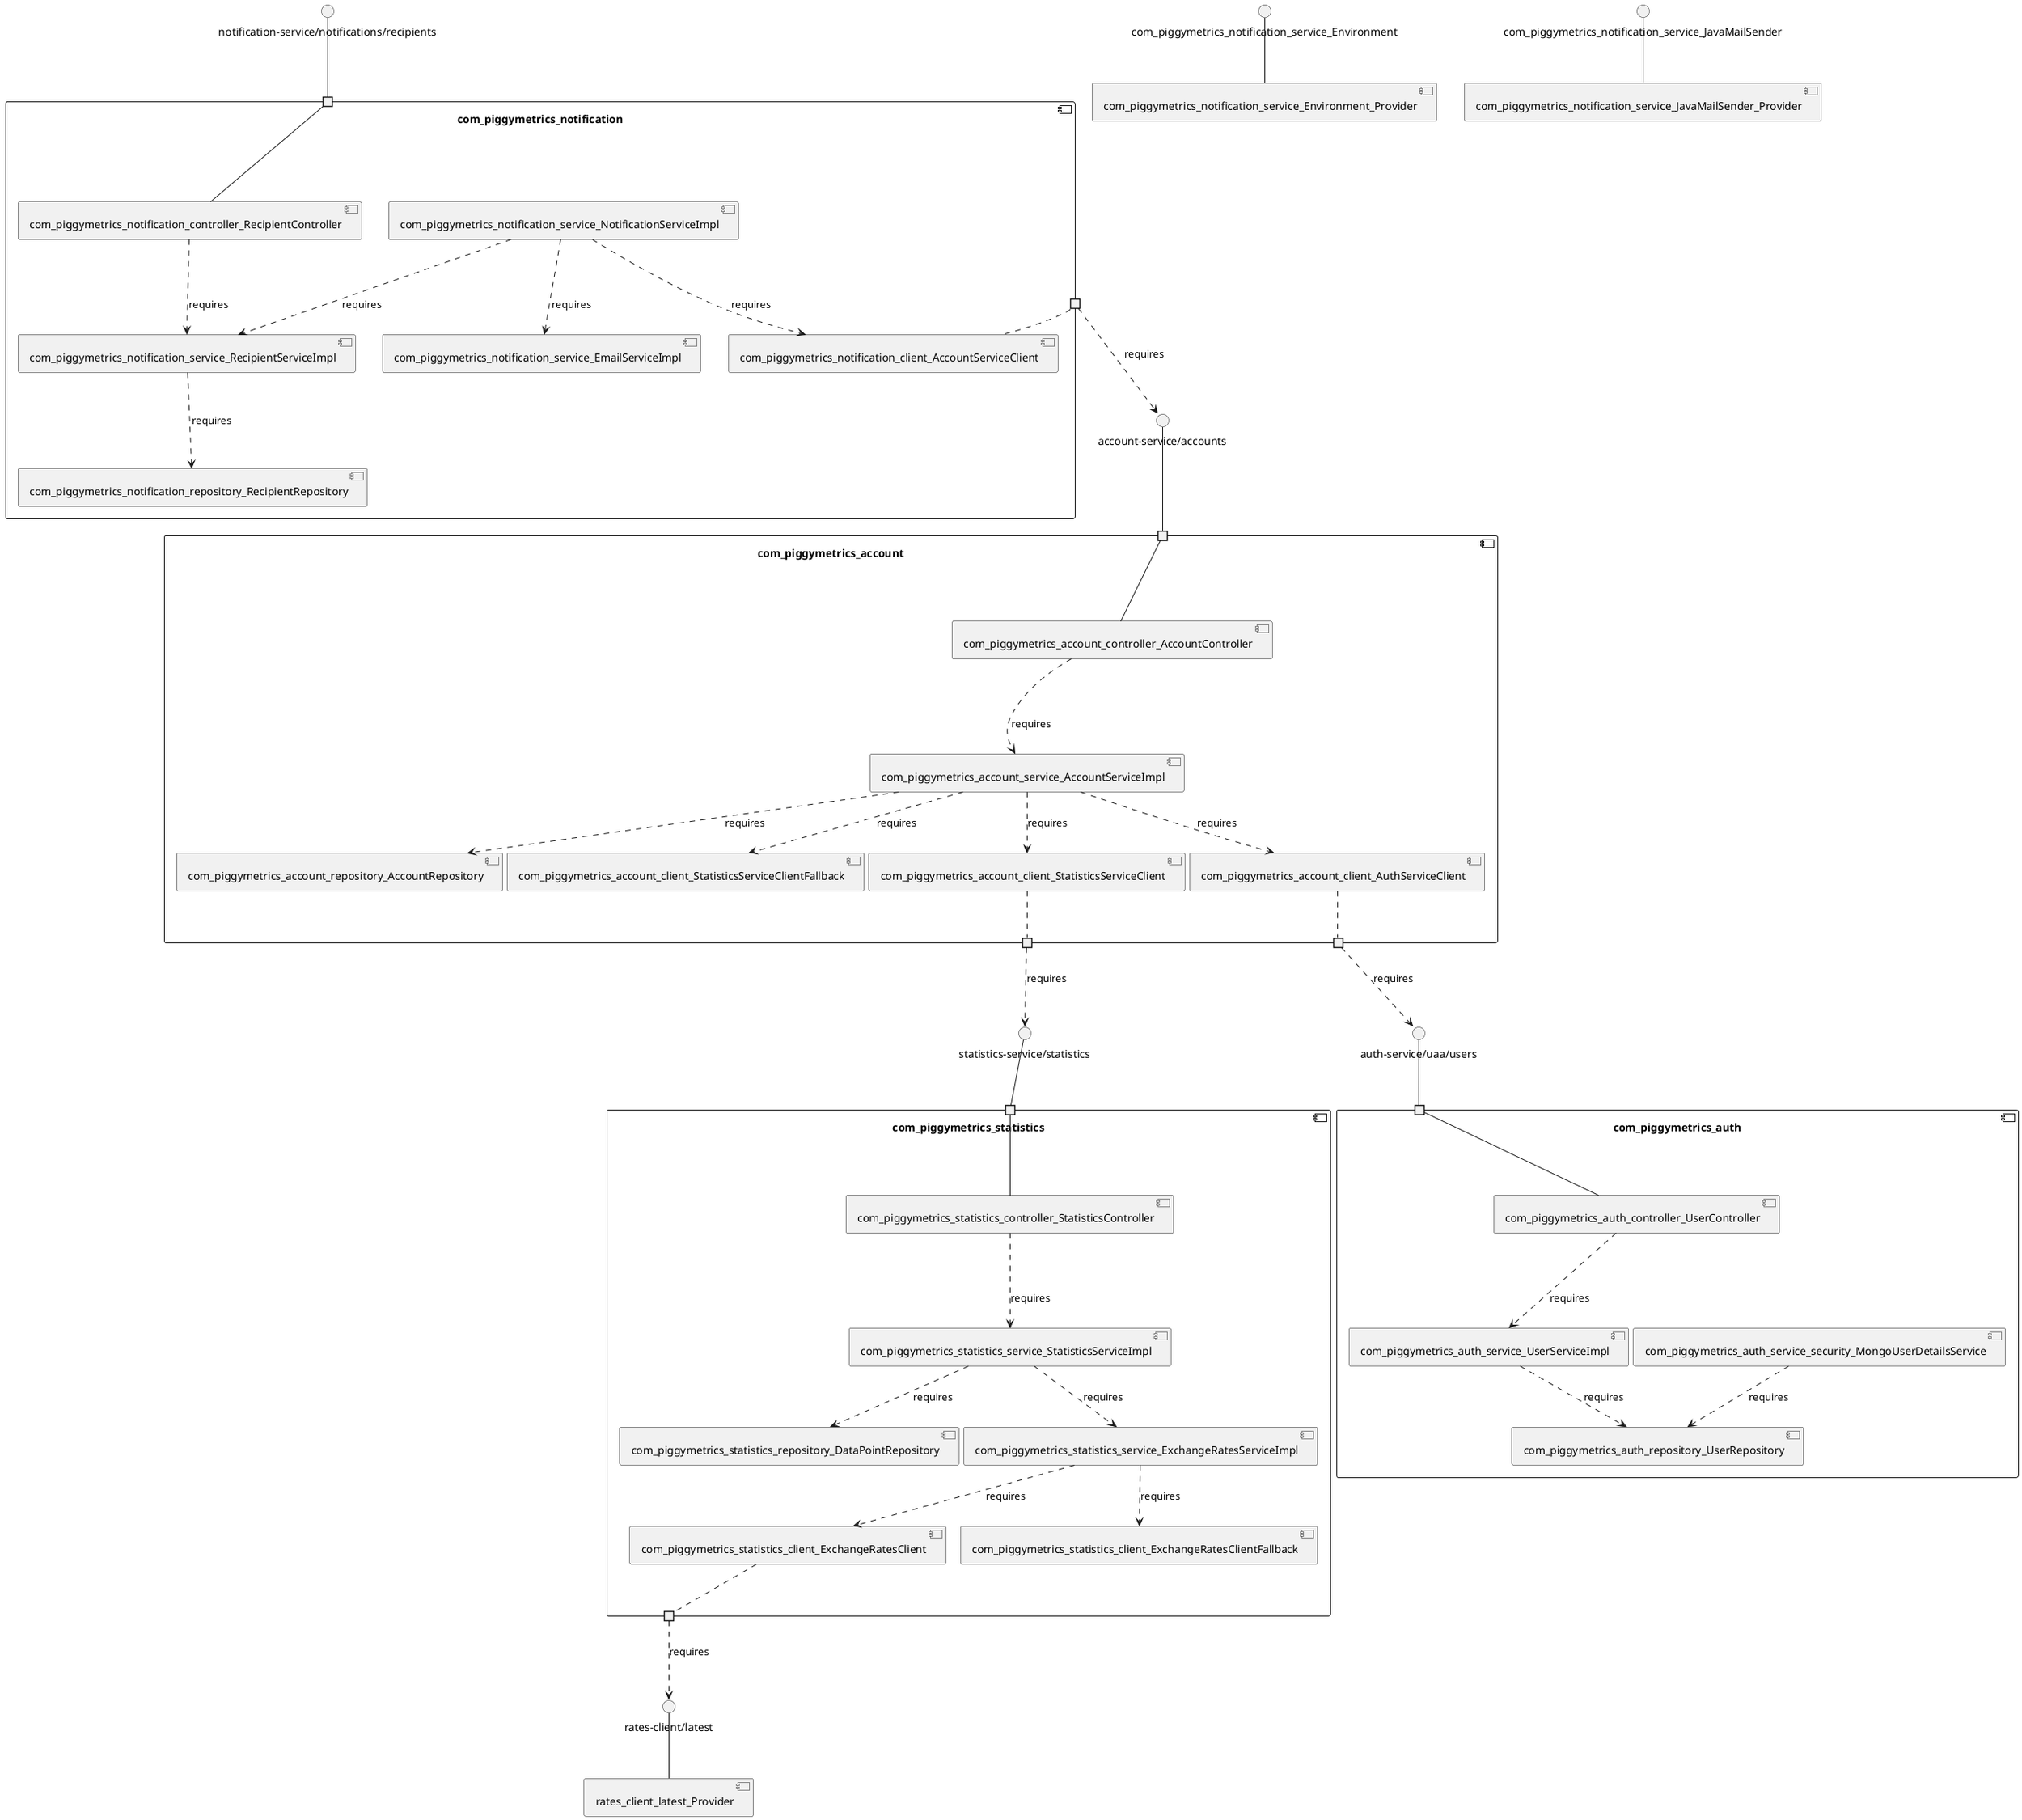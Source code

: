 @startuml
skinparam fixCircleLabelOverlapping true
skinparam componentStyle uml2
component "com_piggymetrics_account\n\n\n\n\n\n" {
[com_piggymetrics_account_service_AccountServiceImpl]
[com_piggymetrics_account_client_AuthServiceClient]
[com_piggymetrics_account_client_StatisticsServiceClient]
[com_piggymetrics_account_controller_AccountController]
[com_piggymetrics_account_repository_AccountRepository]
[com_piggymetrics_account_client_StatisticsServiceClientFallback]
portin " " as com_piggymetrics_account_requires_account_service_accounts
portout " " as com_piggymetrics_account_provides_statistics_service_statistics
portout " " as com_piggymetrics_account_provides_auth_service_uaa_users
[com_piggymetrics_account_service_AccountServiceImpl]..>[com_piggymetrics_account_client_StatisticsServiceClientFallback] : requires
[com_piggymetrics_account_service_AccountServiceImpl]..>[com_piggymetrics_account_client_AuthServiceClient] : requires
[com_piggymetrics_account_controller_AccountController]..>[com_piggymetrics_account_service_AccountServiceImpl] : requires
[com_piggymetrics_account_service_AccountServiceImpl]..>[com_piggymetrics_account_client_StatisticsServiceClient] : requires
[com_piggymetrics_account_service_AccountServiceImpl]..>[com_piggymetrics_account_repository_AccountRepository] : requires
"com_piggymetrics_account_requires_account_service_accounts"--[com_piggymetrics_account_controller_AccountController]
[com_piggymetrics_account_client_AuthServiceClient].."com_piggymetrics_account_provides_auth_service_uaa_users"
[com_piggymetrics_account_client_StatisticsServiceClient].."com_piggymetrics_account_provides_statistics_service_statistics"
}
interface "account-service/accounts" as interface.account_service_accounts
interface.account_service_accounts--"com_piggymetrics_account_requires_account_service_accounts"
interface "auth-service/uaa/users" as interface.auth_service_uaa_users
"com_piggymetrics_account_provides_auth_service_uaa_users"..>interface.auth_service_uaa_users : requires
interface "statistics-service/statistics" as interface.statistics_service_statistics
"com_piggymetrics_account_provides_statistics_service_statistics"..>interface.statistics_service_statistics : requires
component "com_piggymetrics_auth\n\n\n\n\n\n" {
[com_piggymetrics_auth_repository_UserRepository]
[com_piggymetrics_auth_service_security_MongoUserDetailsService]
[com_piggymetrics_auth_service_UserServiceImpl]
[com_piggymetrics_auth_controller_UserController]
portin " " as com_piggymetrics_auth_requires_auth_service_uaa_users
[com_piggymetrics_auth_controller_UserController]..>[com_piggymetrics_auth_service_UserServiceImpl] : requires
[com_piggymetrics_auth_service_security_MongoUserDetailsService]..>[com_piggymetrics_auth_repository_UserRepository] : requires
[com_piggymetrics_auth_service_UserServiceImpl]..>[com_piggymetrics_auth_repository_UserRepository] : requires
"com_piggymetrics_auth_requires_auth_service_uaa_users"--[com_piggymetrics_auth_controller_UserController]
}
interface "auth-service/uaa/users" as interface.auth_service_uaa_users
interface.auth_service_uaa_users--"com_piggymetrics_auth_requires_auth_service_uaa_users"
component "com_piggymetrics_notification\n\n\n\n\n\n" {
[com_piggymetrics_notification_service_NotificationServiceImpl]
[com_piggymetrics_notification_service_RecipientServiceImpl]
[com_piggymetrics_notification_client_AccountServiceClient]
[com_piggymetrics_notification_repository_RecipientRepository]
[com_piggymetrics_notification_service_EmailServiceImpl]
[com_piggymetrics_notification_controller_RecipientController]
portin " " as com_piggymetrics_notification_requires_notification_service_notifications_recipients
portout " " as com_piggymetrics_notification_provides_account_service_accounts
[com_piggymetrics_notification_service_NotificationServiceImpl]..>[com_piggymetrics_notification_client_AccountServiceClient] : requires
[com_piggymetrics_notification_controller_RecipientController]..>[com_piggymetrics_notification_service_RecipientServiceImpl] : requires
[com_piggymetrics_notification_service_RecipientServiceImpl]..>[com_piggymetrics_notification_repository_RecipientRepository] : requires
[com_piggymetrics_notification_service_NotificationServiceImpl]..>[com_piggymetrics_notification_service_RecipientServiceImpl] : requires
[com_piggymetrics_notification_service_NotificationServiceImpl]..>[com_piggymetrics_notification_service_EmailServiceImpl] : requires
"com_piggymetrics_notification_requires_notification_service_notifications_recipients"--[com_piggymetrics_notification_controller_RecipientController]
[com_piggymetrics_notification_client_AccountServiceClient].."com_piggymetrics_notification_provides_account_service_accounts"
}
interface "notification-service/notifications/recipients" as interface.notification_service_notifications_recipients
interface.notification_service_notifications_recipients--"com_piggymetrics_notification_requires_notification_service_notifications_recipients"
interface "account-service/accounts" as interface.account_service_accounts
"com_piggymetrics_notification_provides_account_service_accounts"..>interface.account_service_accounts : requires
component "com_piggymetrics_statistics\n\n\n\n\n\n" {
[com_piggymetrics_statistics_client_ExchangeRatesClient]
[com_piggymetrics_statistics_repository_DataPointRepository]
[com_piggymetrics_statistics_service_ExchangeRatesServiceImpl]
[com_piggymetrics_statistics_service_StatisticsServiceImpl]
[com_piggymetrics_statistics_controller_StatisticsController]
[com_piggymetrics_statistics_client_ExchangeRatesClientFallback]
portin " " as com_piggymetrics_statistics_requires_statistics_service_statistics
portout " " as com_piggymetrics_statistics_provides_rates_client_latest
[com_piggymetrics_statistics_service_ExchangeRatesServiceImpl]..>[com_piggymetrics_statistics_client_ExchangeRatesClient] : requires
[com_piggymetrics_statistics_service_StatisticsServiceImpl]..>[com_piggymetrics_statistics_repository_DataPointRepository] : requires
[com_piggymetrics_statistics_service_StatisticsServiceImpl]..>[com_piggymetrics_statistics_service_ExchangeRatesServiceImpl] : requires
[com_piggymetrics_statistics_service_ExchangeRatesServiceImpl]..>[com_piggymetrics_statistics_client_ExchangeRatesClientFallback] : requires
[com_piggymetrics_statistics_controller_StatisticsController]..>[com_piggymetrics_statistics_service_StatisticsServiceImpl] : requires
"com_piggymetrics_statistics_requires_statistics_service_statistics"--[com_piggymetrics_statistics_controller_StatisticsController]
[com_piggymetrics_statistics_client_ExchangeRatesClient].."com_piggymetrics_statistics_provides_rates_client_latest"
}
interface "statistics-service/statistics" as interface.statistics_service_statistics
interface.statistics_service_statistics--"com_piggymetrics_statistics_requires_statistics_service_statistics"
interface "rates-client/latest" as interface.rates_client_latest
"com_piggymetrics_statistics_provides_rates_client_latest"..>interface.rates_client_latest : requires
interface "com_piggymetrics_notification_service_Environment" as interface.com_piggymetrics_notification_service_Environment
interface.com_piggymetrics_notification_service_Environment--[com_piggymetrics_notification_service_Environment_Provider]
interface "com_piggymetrics_notification_service_JavaMailSender" as interface.com_piggymetrics_notification_service_JavaMailSender
interface.com_piggymetrics_notification_service_JavaMailSender--[com_piggymetrics_notification_service_JavaMailSender_Provider]
interface "rates-client/latest" as interface.rates_client_latest
interface.rates_client_latest--[rates_client_latest_Provider]

@enduml

